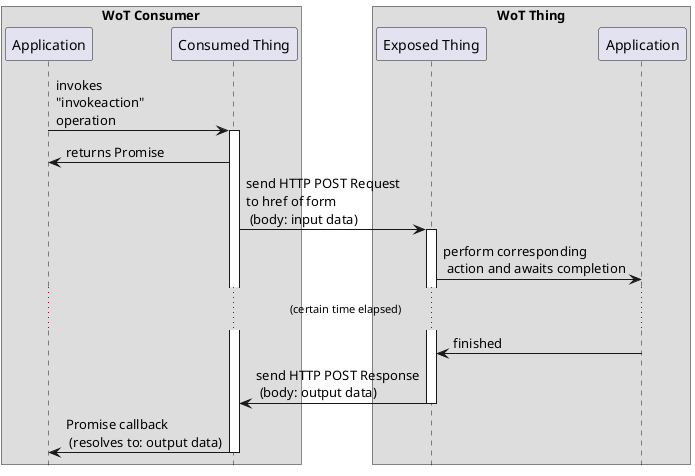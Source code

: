 @startuml
hide footbox

box "WoT Consumer"
participant "Application" as AP
participant "Consumed Thing" as SA
end box

box "WoT Thing"
participant "Exposed Thing" as WS
participant "Application" as DC
end box

AP  -> SA: invokes\n"invokeaction"\noperation
activate SA
SA  -> AP: returns Promise
SA  -> WS: send HTTP POST Request\nto href of form\n (body: input data)

activate WS
WS  -> DC: perform corresponding\n action and awaits completion
...(certain time elapsed)...
DC  -> WS: finished

WS  -> SA: send HTTP POST Response\n (body: output data)

deactivate WS
SA  -> AP: Promise callback\n (resolves to: output data)

deactivate SA

@enduml
